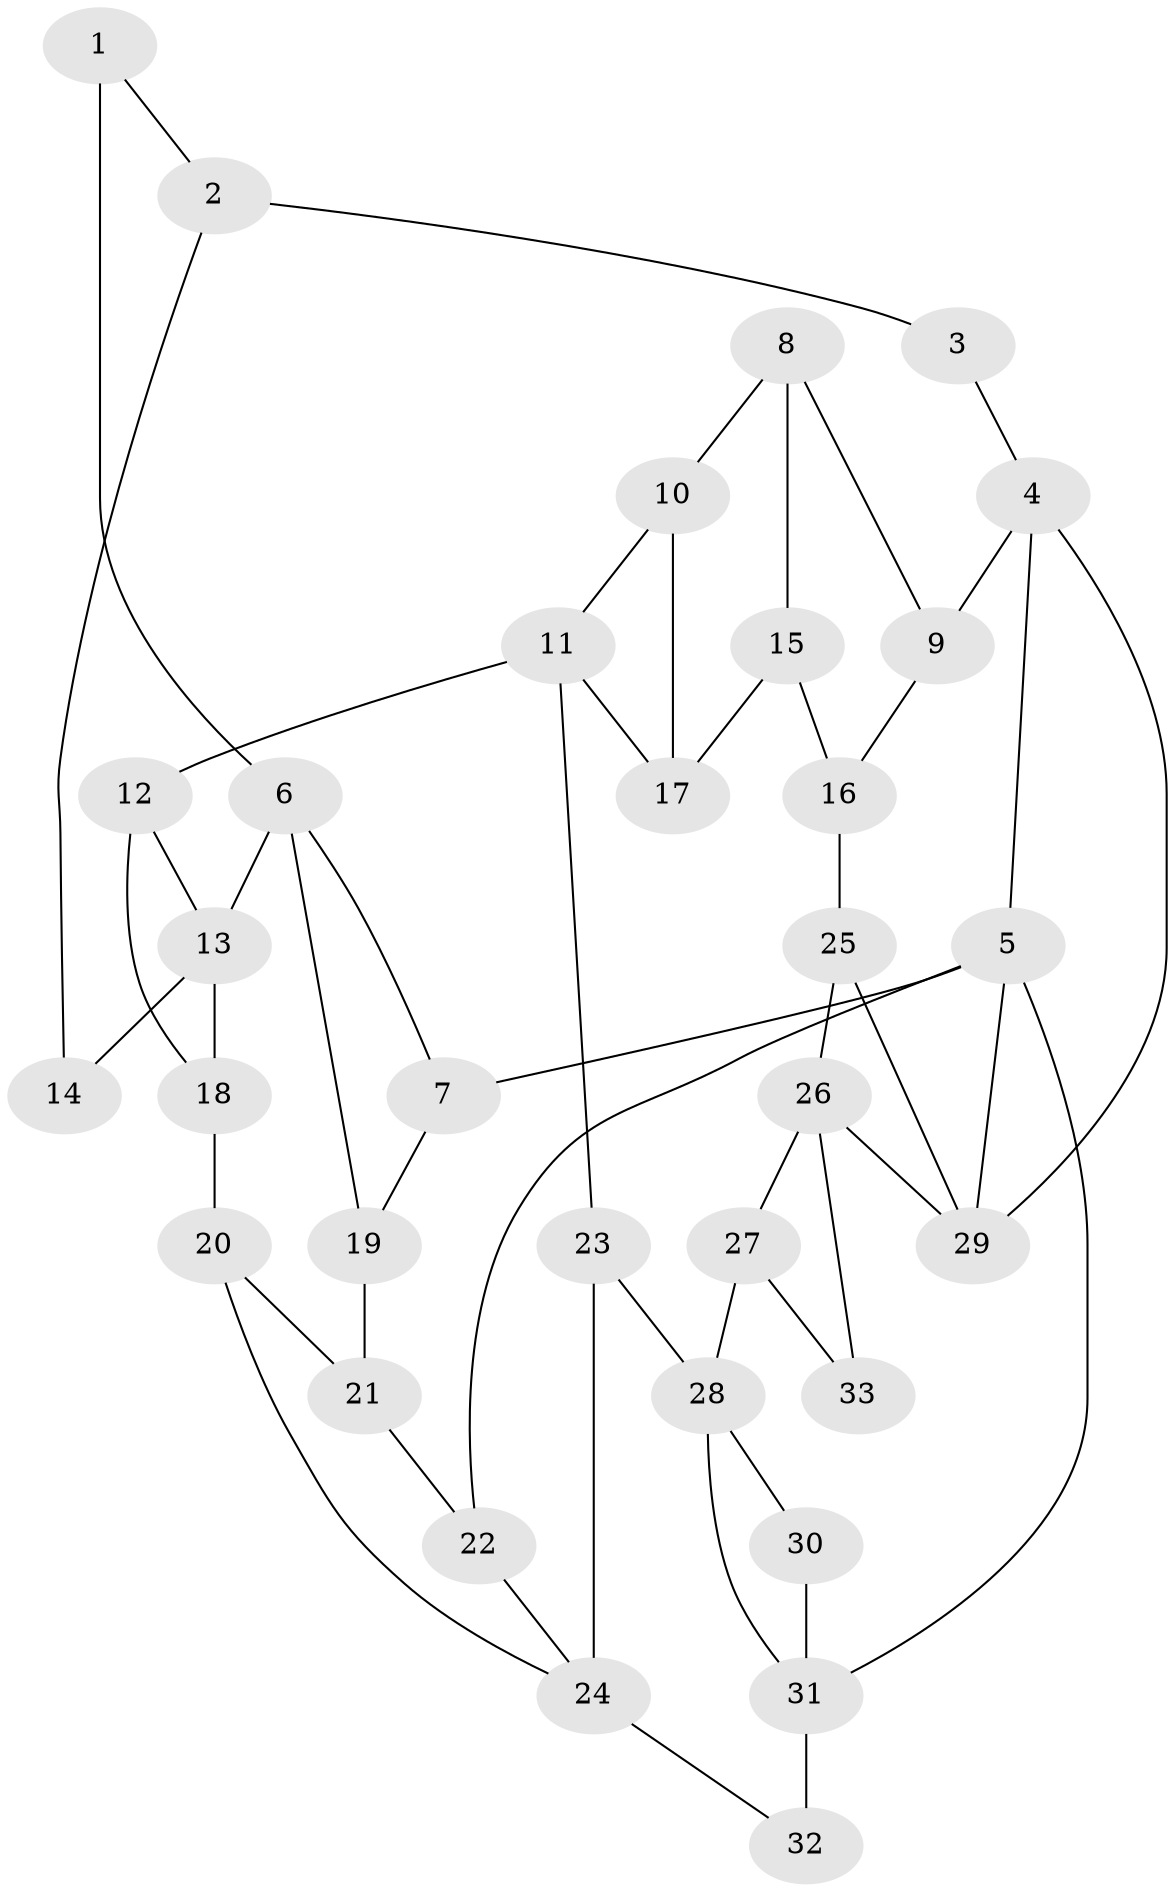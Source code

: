 // original degree distribution, {3: 0.046153846153846156, 6: 0.26153846153846155, 4: 0.27692307692307694, 5: 0.4153846153846154}
// Generated by graph-tools (version 1.1) at 2025/54/03/04/25 22:54:22]
// undirected, 33 vertices, 52 edges
graph export_dot {
  node [color=gray90,style=filled];
  1;
  2;
  3;
  4;
  5;
  6;
  7;
  8;
  9;
  10;
  11;
  12;
  13;
  14;
  15;
  16;
  17;
  18;
  19;
  20;
  21;
  22;
  23;
  24;
  25;
  26;
  27;
  28;
  29;
  30;
  31;
  32;
  33;
  1 -- 2 [weight=1.0];
  1 -- 6 [weight=2.0];
  2 -- 3 [weight=1.0];
  2 -- 14 [weight=1.0];
  3 -- 4 [weight=1.0];
  4 -- 5 [weight=1.0];
  4 -- 9 [weight=1.0];
  4 -- 29 [weight=1.0];
  5 -- 7 [weight=1.0];
  5 -- 22 [weight=1.0];
  5 -- 29 [weight=1.0];
  5 -- 31 [weight=1.0];
  6 -- 7 [weight=1.0];
  6 -- 13 [weight=2.0];
  6 -- 19 [weight=1.0];
  7 -- 19 [weight=1.0];
  8 -- 9 [weight=1.0];
  8 -- 10 [weight=1.0];
  8 -- 15 [weight=2.0];
  9 -- 16 [weight=1.0];
  10 -- 11 [weight=1.0];
  10 -- 17 [weight=1.0];
  11 -- 12 [weight=1.0];
  11 -- 17 [weight=1.0];
  11 -- 23 [weight=2.0];
  12 -- 13 [weight=1.0];
  12 -- 18 [weight=1.0];
  13 -- 14 [weight=2.0];
  13 -- 18 [weight=1.0];
  15 -- 16 [weight=1.0];
  15 -- 17 [weight=1.0];
  16 -- 25 [weight=1.0];
  18 -- 20 [weight=1.0];
  19 -- 21 [weight=1.0];
  20 -- 21 [weight=1.0];
  20 -- 24 [weight=1.0];
  21 -- 22 [weight=1.0];
  22 -- 24 [weight=1.0];
  23 -- 24 [weight=2.0];
  23 -- 28 [weight=2.0];
  24 -- 32 [weight=1.0];
  25 -- 26 [weight=1.0];
  25 -- 29 [weight=1.0];
  26 -- 27 [weight=1.0];
  26 -- 29 [weight=1.0];
  26 -- 33 [weight=3.0];
  27 -- 28 [weight=2.0];
  27 -- 33 [weight=3.0];
  28 -- 30 [weight=1.0];
  28 -- 31 [weight=1.0];
  30 -- 31 [weight=2.0];
  31 -- 32 [weight=2.0];
}
